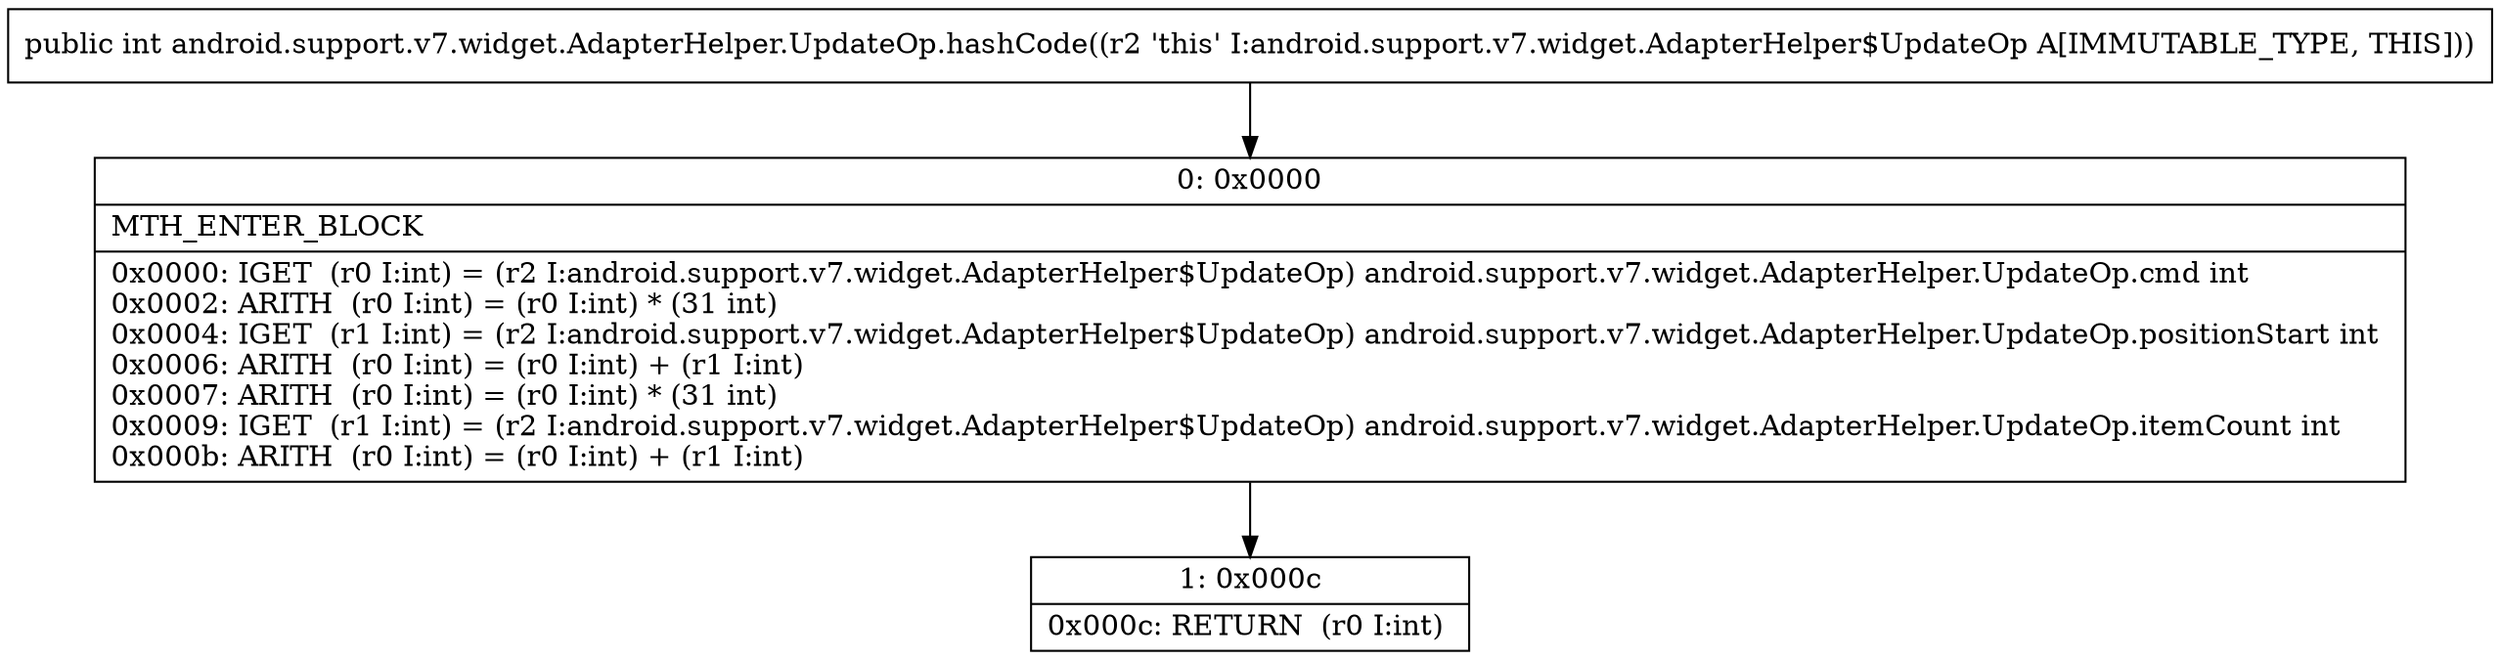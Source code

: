 digraph "CFG forandroid.support.v7.widget.AdapterHelper.UpdateOp.hashCode()I" {
Node_0 [shape=record,label="{0\:\ 0x0000|MTH_ENTER_BLOCK\l|0x0000: IGET  (r0 I:int) = (r2 I:android.support.v7.widget.AdapterHelper$UpdateOp) android.support.v7.widget.AdapterHelper.UpdateOp.cmd int \l0x0002: ARITH  (r0 I:int) = (r0 I:int) * (31 int) \l0x0004: IGET  (r1 I:int) = (r2 I:android.support.v7.widget.AdapterHelper$UpdateOp) android.support.v7.widget.AdapterHelper.UpdateOp.positionStart int \l0x0006: ARITH  (r0 I:int) = (r0 I:int) + (r1 I:int) \l0x0007: ARITH  (r0 I:int) = (r0 I:int) * (31 int) \l0x0009: IGET  (r1 I:int) = (r2 I:android.support.v7.widget.AdapterHelper$UpdateOp) android.support.v7.widget.AdapterHelper.UpdateOp.itemCount int \l0x000b: ARITH  (r0 I:int) = (r0 I:int) + (r1 I:int) \l}"];
Node_1 [shape=record,label="{1\:\ 0x000c|0x000c: RETURN  (r0 I:int) \l}"];
MethodNode[shape=record,label="{public int android.support.v7.widget.AdapterHelper.UpdateOp.hashCode((r2 'this' I:android.support.v7.widget.AdapterHelper$UpdateOp A[IMMUTABLE_TYPE, THIS])) }"];
MethodNode -> Node_0;
Node_0 -> Node_1;
}

